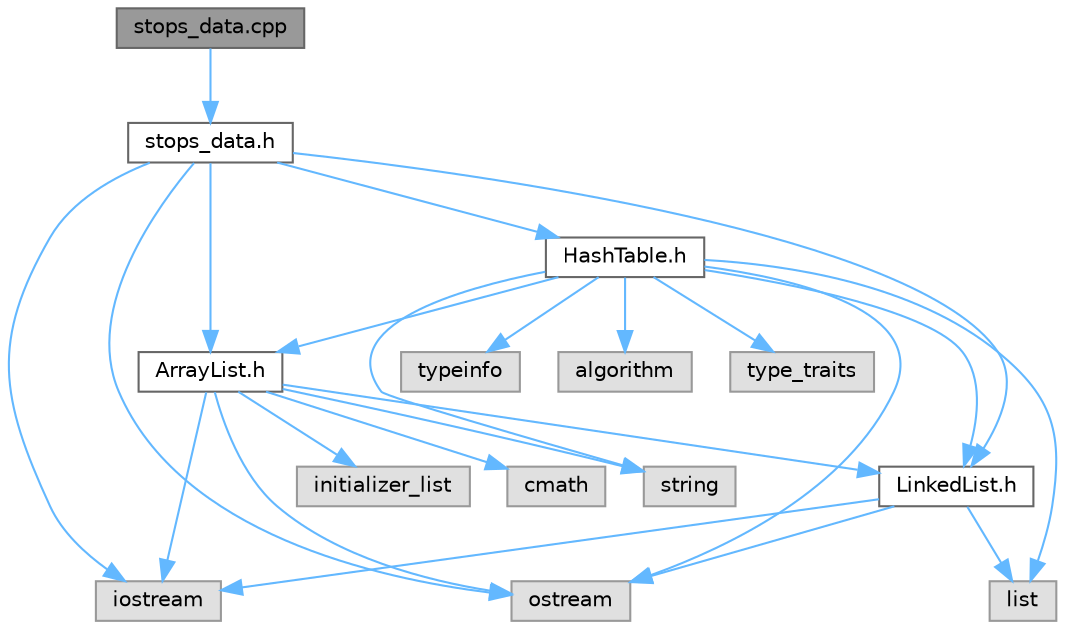 digraph "stops_data.cpp"
{
 // LATEX_PDF_SIZE
  bgcolor="transparent";
  edge [fontname=Helvetica,fontsize=10,labelfontname=Helvetica,labelfontsize=10];
  node [fontname=Helvetica,fontsize=10,shape=box,height=0.2,width=0.4];
  Node1 [id="Node000001",label="stops_data.cpp",height=0.2,width=0.4,color="gray40", fillcolor="grey60", style="filled", fontcolor="black",tooltip=" "];
  Node1 -> Node2 [id="edge47_Node000001_Node000002",color="steelblue1",style="solid",tooltip=" "];
  Node2 [id="Node000002",label="stops_data.h",height=0.2,width=0.4,color="grey40", fillcolor="white", style="filled",URL="$stops__data_8h.html",tooltip=" "];
  Node2 -> Node3 [id="edge48_Node000002_Node000003",color="steelblue1",style="solid",tooltip=" "];
  Node3 [id="Node000003",label="iostream",height=0.2,width=0.4,color="grey60", fillcolor="#E0E0E0", style="filled",tooltip=" "];
  Node2 -> Node4 [id="edge49_Node000002_Node000004",color="steelblue1",style="solid",tooltip=" "];
  Node4 [id="Node000004",label="ArrayList.h",height=0.2,width=0.4,color="grey40", fillcolor="white", style="filled",URL="$_array_list_8h.html",tooltip=" "];
  Node4 -> Node5 [id="edge50_Node000004_Node000005",color="steelblue1",style="solid",tooltip=" "];
  Node5 [id="Node000005",label="initializer_list",height=0.2,width=0.4,color="grey60", fillcolor="#E0E0E0", style="filled",tooltip=" "];
  Node4 -> Node6 [id="edge51_Node000004_Node000006",color="steelblue1",style="solid",tooltip=" "];
  Node6 [id="Node000006",label="LinkedList.h",height=0.2,width=0.4,color="grey40", fillcolor="white", style="filled",URL="$_linked_list_8h.html",tooltip=" "];
  Node6 -> Node7 [id="edge52_Node000006_Node000007",color="steelblue1",style="solid",tooltip=" "];
  Node7 [id="Node000007",label="list",height=0.2,width=0.4,color="grey60", fillcolor="#E0E0E0", style="filled",tooltip=" "];
  Node6 -> Node8 [id="edge53_Node000006_Node000008",color="steelblue1",style="solid",tooltip=" "];
  Node8 [id="Node000008",label="ostream",height=0.2,width=0.4,color="grey60", fillcolor="#E0E0E0", style="filled",tooltip=" "];
  Node6 -> Node3 [id="edge54_Node000006_Node000003",color="steelblue1",style="solid",tooltip=" "];
  Node4 -> Node3 [id="edge55_Node000004_Node000003",color="steelblue1",style="solid",tooltip=" "];
  Node4 -> Node8 [id="edge56_Node000004_Node000008",color="steelblue1",style="solid",tooltip=" "];
  Node4 -> Node9 [id="edge57_Node000004_Node000009",color="steelblue1",style="solid",tooltip=" "];
  Node9 [id="Node000009",label="cmath",height=0.2,width=0.4,color="grey60", fillcolor="#E0E0E0", style="filled",tooltip=" "];
  Node4 -> Node10 [id="edge58_Node000004_Node000010",color="steelblue1",style="solid",tooltip=" "];
  Node10 [id="Node000010",label="string",height=0.2,width=0.4,color="grey60", fillcolor="#E0E0E0", style="filled",tooltip=" "];
  Node2 -> Node11 [id="edge59_Node000002_Node000011",color="steelblue1",style="solid",tooltip=" "];
  Node11 [id="Node000011",label="HashTable.h",height=0.2,width=0.4,color="grey40", fillcolor="white", style="filled",URL="$_hash_table_8h.html",tooltip=" "];
  Node11 -> Node4 [id="edge60_Node000011_Node000004",color="steelblue1",style="solid",tooltip=" "];
  Node11 -> Node6 [id="edge61_Node000011_Node000006",color="steelblue1",style="solid",tooltip=" "];
  Node11 -> Node10 [id="edge62_Node000011_Node000010",color="steelblue1",style="solid",tooltip=" "];
  Node11 -> Node7 [id="edge63_Node000011_Node000007",color="steelblue1",style="solid",tooltip=" "];
  Node11 -> Node8 [id="edge64_Node000011_Node000008",color="steelblue1",style="solid",tooltip=" "];
  Node11 -> Node12 [id="edge65_Node000011_Node000012",color="steelblue1",style="solid",tooltip=" "];
  Node12 [id="Node000012",label="typeinfo",height=0.2,width=0.4,color="grey60", fillcolor="#E0E0E0", style="filled",tooltip=" "];
  Node11 -> Node13 [id="edge66_Node000011_Node000013",color="steelblue1",style="solid",tooltip=" "];
  Node13 [id="Node000013",label="algorithm",height=0.2,width=0.4,color="grey60", fillcolor="#E0E0E0", style="filled",tooltip=" "];
  Node11 -> Node14 [id="edge67_Node000011_Node000014",color="steelblue1",style="solid",tooltip=" "];
  Node14 [id="Node000014",label="type_traits",height=0.2,width=0.4,color="grey60", fillcolor="#E0E0E0", style="filled",tooltip=" "];
  Node2 -> Node6 [id="edge68_Node000002_Node000006",color="steelblue1",style="solid",tooltip=" "];
  Node2 -> Node8 [id="edge69_Node000002_Node000008",color="steelblue1",style="solid",tooltip=" "];
}
